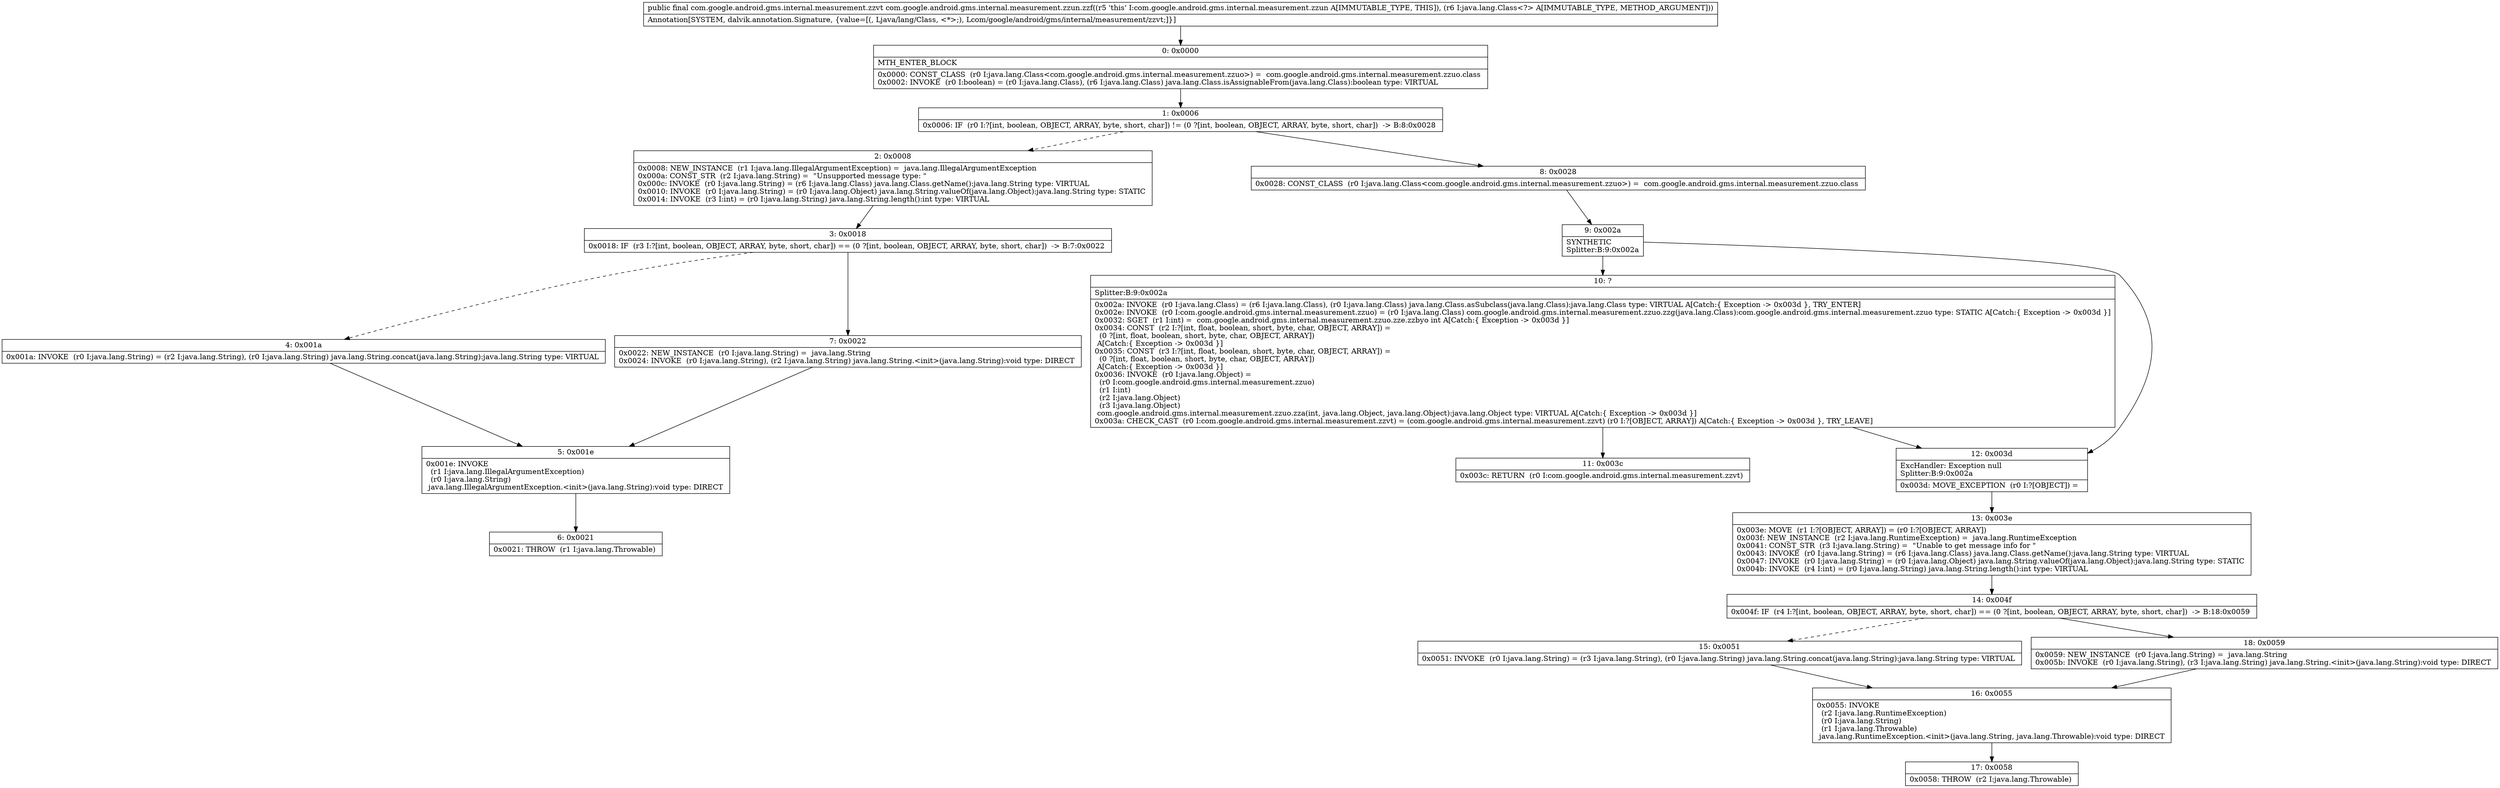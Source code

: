digraph "CFG forcom.google.android.gms.internal.measurement.zzun.zzf(Ljava\/lang\/Class;)Lcom\/google\/android\/gms\/internal\/measurement\/zzvt;" {
Node_0 [shape=record,label="{0\:\ 0x0000|MTH_ENTER_BLOCK\l|0x0000: CONST_CLASS  (r0 I:java.lang.Class\<com.google.android.gms.internal.measurement.zzuo\>) =  com.google.android.gms.internal.measurement.zzuo.class \l0x0002: INVOKE  (r0 I:boolean) = (r0 I:java.lang.Class), (r6 I:java.lang.Class) java.lang.Class.isAssignableFrom(java.lang.Class):boolean type: VIRTUAL \l}"];
Node_1 [shape=record,label="{1\:\ 0x0006|0x0006: IF  (r0 I:?[int, boolean, OBJECT, ARRAY, byte, short, char]) != (0 ?[int, boolean, OBJECT, ARRAY, byte, short, char])  \-\> B:8:0x0028 \l}"];
Node_2 [shape=record,label="{2\:\ 0x0008|0x0008: NEW_INSTANCE  (r1 I:java.lang.IllegalArgumentException) =  java.lang.IllegalArgumentException \l0x000a: CONST_STR  (r2 I:java.lang.String) =  \"Unsupported message type: \" \l0x000c: INVOKE  (r0 I:java.lang.String) = (r6 I:java.lang.Class) java.lang.Class.getName():java.lang.String type: VIRTUAL \l0x0010: INVOKE  (r0 I:java.lang.String) = (r0 I:java.lang.Object) java.lang.String.valueOf(java.lang.Object):java.lang.String type: STATIC \l0x0014: INVOKE  (r3 I:int) = (r0 I:java.lang.String) java.lang.String.length():int type: VIRTUAL \l}"];
Node_3 [shape=record,label="{3\:\ 0x0018|0x0018: IF  (r3 I:?[int, boolean, OBJECT, ARRAY, byte, short, char]) == (0 ?[int, boolean, OBJECT, ARRAY, byte, short, char])  \-\> B:7:0x0022 \l}"];
Node_4 [shape=record,label="{4\:\ 0x001a|0x001a: INVOKE  (r0 I:java.lang.String) = (r2 I:java.lang.String), (r0 I:java.lang.String) java.lang.String.concat(java.lang.String):java.lang.String type: VIRTUAL \l}"];
Node_5 [shape=record,label="{5\:\ 0x001e|0x001e: INVOKE  \l  (r1 I:java.lang.IllegalArgumentException)\l  (r0 I:java.lang.String)\l java.lang.IllegalArgumentException.\<init\>(java.lang.String):void type: DIRECT \l}"];
Node_6 [shape=record,label="{6\:\ 0x0021|0x0021: THROW  (r1 I:java.lang.Throwable) \l}"];
Node_7 [shape=record,label="{7\:\ 0x0022|0x0022: NEW_INSTANCE  (r0 I:java.lang.String) =  java.lang.String \l0x0024: INVOKE  (r0 I:java.lang.String), (r2 I:java.lang.String) java.lang.String.\<init\>(java.lang.String):void type: DIRECT \l}"];
Node_8 [shape=record,label="{8\:\ 0x0028|0x0028: CONST_CLASS  (r0 I:java.lang.Class\<com.google.android.gms.internal.measurement.zzuo\>) =  com.google.android.gms.internal.measurement.zzuo.class \l}"];
Node_9 [shape=record,label="{9\:\ 0x002a|SYNTHETIC\lSplitter:B:9:0x002a\l}"];
Node_10 [shape=record,label="{10\:\ ?|Splitter:B:9:0x002a\l|0x002a: INVOKE  (r0 I:java.lang.Class) = (r6 I:java.lang.Class), (r0 I:java.lang.Class) java.lang.Class.asSubclass(java.lang.Class):java.lang.Class type: VIRTUAL A[Catch:\{ Exception \-\> 0x003d \}, TRY_ENTER]\l0x002e: INVOKE  (r0 I:com.google.android.gms.internal.measurement.zzuo) = (r0 I:java.lang.Class) com.google.android.gms.internal.measurement.zzuo.zzg(java.lang.Class):com.google.android.gms.internal.measurement.zzuo type: STATIC A[Catch:\{ Exception \-\> 0x003d \}]\l0x0032: SGET  (r1 I:int) =  com.google.android.gms.internal.measurement.zzuo.zze.zzbyo int A[Catch:\{ Exception \-\> 0x003d \}]\l0x0034: CONST  (r2 I:?[int, float, boolean, short, byte, char, OBJECT, ARRAY]) = \l  (0 ?[int, float, boolean, short, byte, char, OBJECT, ARRAY])\l A[Catch:\{ Exception \-\> 0x003d \}]\l0x0035: CONST  (r3 I:?[int, float, boolean, short, byte, char, OBJECT, ARRAY]) = \l  (0 ?[int, float, boolean, short, byte, char, OBJECT, ARRAY])\l A[Catch:\{ Exception \-\> 0x003d \}]\l0x0036: INVOKE  (r0 I:java.lang.Object) = \l  (r0 I:com.google.android.gms.internal.measurement.zzuo)\l  (r1 I:int)\l  (r2 I:java.lang.Object)\l  (r3 I:java.lang.Object)\l com.google.android.gms.internal.measurement.zzuo.zza(int, java.lang.Object, java.lang.Object):java.lang.Object type: VIRTUAL A[Catch:\{ Exception \-\> 0x003d \}]\l0x003a: CHECK_CAST  (r0 I:com.google.android.gms.internal.measurement.zzvt) = (com.google.android.gms.internal.measurement.zzvt) (r0 I:?[OBJECT, ARRAY]) A[Catch:\{ Exception \-\> 0x003d \}, TRY_LEAVE]\l}"];
Node_11 [shape=record,label="{11\:\ 0x003c|0x003c: RETURN  (r0 I:com.google.android.gms.internal.measurement.zzvt) \l}"];
Node_12 [shape=record,label="{12\:\ 0x003d|ExcHandler: Exception null\lSplitter:B:9:0x002a\l|0x003d: MOVE_EXCEPTION  (r0 I:?[OBJECT]) =  \l}"];
Node_13 [shape=record,label="{13\:\ 0x003e|0x003e: MOVE  (r1 I:?[OBJECT, ARRAY]) = (r0 I:?[OBJECT, ARRAY]) \l0x003f: NEW_INSTANCE  (r2 I:java.lang.RuntimeException) =  java.lang.RuntimeException \l0x0041: CONST_STR  (r3 I:java.lang.String) =  \"Unable to get message info for \" \l0x0043: INVOKE  (r0 I:java.lang.String) = (r6 I:java.lang.Class) java.lang.Class.getName():java.lang.String type: VIRTUAL \l0x0047: INVOKE  (r0 I:java.lang.String) = (r0 I:java.lang.Object) java.lang.String.valueOf(java.lang.Object):java.lang.String type: STATIC \l0x004b: INVOKE  (r4 I:int) = (r0 I:java.lang.String) java.lang.String.length():int type: VIRTUAL \l}"];
Node_14 [shape=record,label="{14\:\ 0x004f|0x004f: IF  (r4 I:?[int, boolean, OBJECT, ARRAY, byte, short, char]) == (0 ?[int, boolean, OBJECT, ARRAY, byte, short, char])  \-\> B:18:0x0059 \l}"];
Node_15 [shape=record,label="{15\:\ 0x0051|0x0051: INVOKE  (r0 I:java.lang.String) = (r3 I:java.lang.String), (r0 I:java.lang.String) java.lang.String.concat(java.lang.String):java.lang.String type: VIRTUAL \l}"];
Node_16 [shape=record,label="{16\:\ 0x0055|0x0055: INVOKE  \l  (r2 I:java.lang.RuntimeException)\l  (r0 I:java.lang.String)\l  (r1 I:java.lang.Throwable)\l java.lang.RuntimeException.\<init\>(java.lang.String, java.lang.Throwable):void type: DIRECT \l}"];
Node_17 [shape=record,label="{17\:\ 0x0058|0x0058: THROW  (r2 I:java.lang.Throwable) \l}"];
Node_18 [shape=record,label="{18\:\ 0x0059|0x0059: NEW_INSTANCE  (r0 I:java.lang.String) =  java.lang.String \l0x005b: INVOKE  (r0 I:java.lang.String), (r3 I:java.lang.String) java.lang.String.\<init\>(java.lang.String):void type: DIRECT \l}"];
MethodNode[shape=record,label="{public final com.google.android.gms.internal.measurement.zzvt com.google.android.gms.internal.measurement.zzun.zzf((r5 'this' I:com.google.android.gms.internal.measurement.zzun A[IMMUTABLE_TYPE, THIS]), (r6 I:java.lang.Class\<?\> A[IMMUTABLE_TYPE, METHOD_ARGUMENT]))  | Annotation[SYSTEM, dalvik.annotation.Signature, \{value=[(, Ljava\/lang\/Class, \<*\>;), Lcom\/google\/android\/gms\/internal\/measurement\/zzvt;]\}]\l}"];
MethodNode -> Node_0;
Node_0 -> Node_1;
Node_1 -> Node_2[style=dashed];
Node_1 -> Node_8;
Node_2 -> Node_3;
Node_3 -> Node_4[style=dashed];
Node_3 -> Node_7;
Node_4 -> Node_5;
Node_5 -> Node_6;
Node_7 -> Node_5;
Node_8 -> Node_9;
Node_9 -> Node_10;
Node_9 -> Node_12;
Node_10 -> Node_11;
Node_10 -> Node_12;
Node_12 -> Node_13;
Node_13 -> Node_14;
Node_14 -> Node_15[style=dashed];
Node_14 -> Node_18;
Node_15 -> Node_16;
Node_16 -> Node_17;
Node_18 -> Node_16;
}

